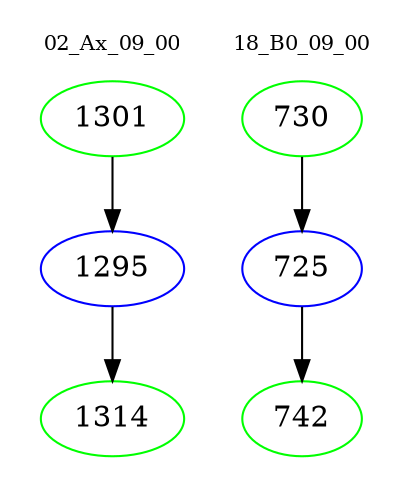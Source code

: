 digraph{
subgraph cluster_0 {
color = white
label = "02_Ax_09_00";
fontsize=10;
T0_1301 [label="1301", color="green"]
T0_1301 -> T0_1295 [color="black"]
T0_1295 [label="1295", color="blue"]
T0_1295 -> T0_1314 [color="black"]
T0_1314 [label="1314", color="green"]
}
subgraph cluster_1 {
color = white
label = "18_B0_09_00";
fontsize=10;
T1_730 [label="730", color="green"]
T1_730 -> T1_725 [color="black"]
T1_725 [label="725", color="blue"]
T1_725 -> T1_742 [color="black"]
T1_742 [label="742", color="green"]
}
}
